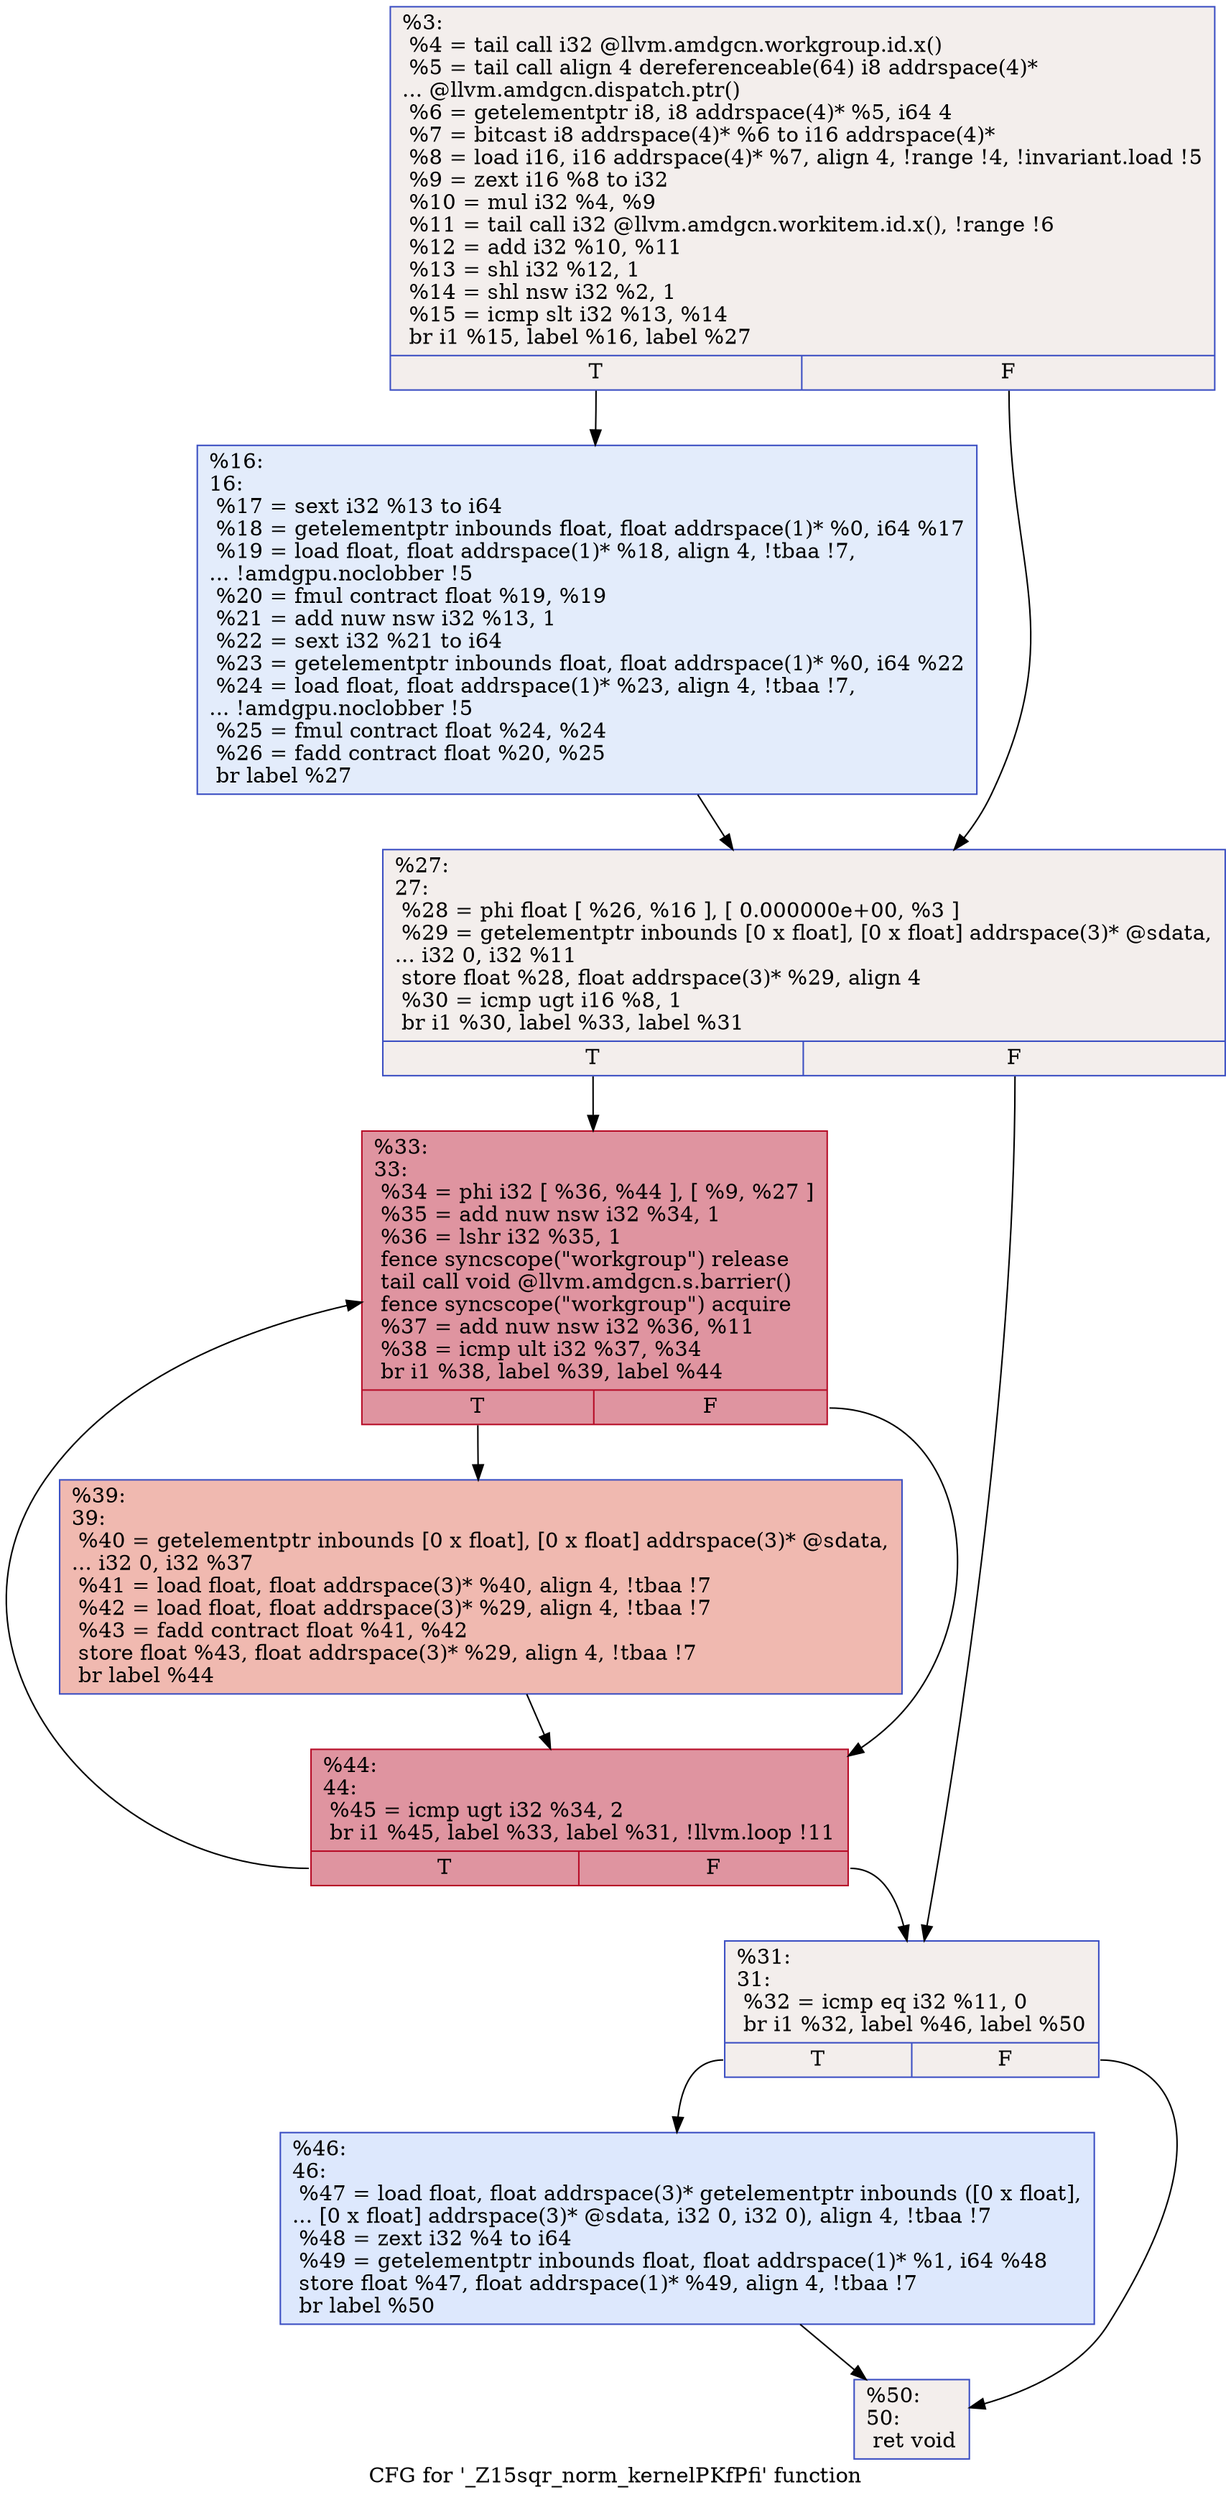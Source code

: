 digraph "CFG for '_Z15sqr_norm_kernelPKfPfi' function" {
	label="CFG for '_Z15sqr_norm_kernelPKfPfi' function";

	Node0x5926fb0 [shape=record,color="#3d50c3ff", style=filled, fillcolor="#e3d9d370",label="{%3:\l  %4 = tail call i32 @llvm.amdgcn.workgroup.id.x()\l  %5 = tail call align 4 dereferenceable(64) i8 addrspace(4)*\l... @llvm.amdgcn.dispatch.ptr()\l  %6 = getelementptr i8, i8 addrspace(4)* %5, i64 4\l  %7 = bitcast i8 addrspace(4)* %6 to i16 addrspace(4)*\l  %8 = load i16, i16 addrspace(4)* %7, align 4, !range !4, !invariant.load !5\l  %9 = zext i16 %8 to i32\l  %10 = mul i32 %4, %9\l  %11 = tail call i32 @llvm.amdgcn.workitem.id.x(), !range !6\l  %12 = add i32 %10, %11\l  %13 = shl i32 %12, 1\l  %14 = shl nsw i32 %2, 1\l  %15 = icmp slt i32 %13, %14\l  br i1 %15, label %16, label %27\l|{<s0>T|<s1>F}}"];
	Node0x5926fb0:s0 -> Node0x5928fd0;
	Node0x5926fb0:s1 -> Node0x5929060;
	Node0x5928fd0 [shape=record,color="#3d50c3ff", style=filled, fillcolor="#bfd3f670",label="{%16:\l16:                                               \l  %17 = sext i32 %13 to i64\l  %18 = getelementptr inbounds float, float addrspace(1)* %0, i64 %17\l  %19 = load float, float addrspace(1)* %18, align 4, !tbaa !7,\l... !amdgpu.noclobber !5\l  %20 = fmul contract float %19, %19\l  %21 = add nuw nsw i32 %13, 1\l  %22 = sext i32 %21 to i64\l  %23 = getelementptr inbounds float, float addrspace(1)* %0, i64 %22\l  %24 = load float, float addrspace(1)* %23, align 4, !tbaa !7,\l... !amdgpu.noclobber !5\l  %25 = fmul contract float %24, %24\l  %26 = fadd contract float %20, %25\l  br label %27\l}"];
	Node0x5928fd0 -> Node0x5929060;
	Node0x5929060 [shape=record,color="#3d50c3ff", style=filled, fillcolor="#e3d9d370",label="{%27:\l27:                                               \l  %28 = phi float [ %26, %16 ], [ 0.000000e+00, %3 ]\l  %29 = getelementptr inbounds [0 x float], [0 x float] addrspace(3)* @sdata,\l... i32 0, i32 %11\l  store float %28, float addrspace(3)* %29, align 4\l  %30 = icmp ugt i16 %8, 1\l  br i1 %30, label %33, label %31\l|{<s0>T|<s1>F}}"];
	Node0x5929060:s0 -> Node0x592b2d0;
	Node0x5929060:s1 -> Node0x592b360;
	Node0x592b360 [shape=record,color="#3d50c3ff", style=filled, fillcolor="#e3d9d370",label="{%31:\l31:                                               \l  %32 = icmp eq i32 %11, 0\l  br i1 %32, label %46, label %50\l|{<s0>T|<s1>F}}"];
	Node0x592b360:s0 -> Node0x59291a0;
	Node0x592b360:s1 -> Node0x59291f0;
	Node0x592b2d0 [shape=record,color="#b70d28ff", style=filled, fillcolor="#b70d2870",label="{%33:\l33:                                               \l  %34 = phi i32 [ %36, %44 ], [ %9, %27 ]\l  %35 = add nuw nsw i32 %34, 1\l  %36 = lshr i32 %35, 1\l  fence syncscope(\"workgroup\") release\l  tail call void @llvm.amdgcn.s.barrier()\l  fence syncscope(\"workgroup\") acquire\l  %37 = add nuw nsw i32 %36, %11\l  %38 = icmp ult i32 %37, %34\l  br i1 %38, label %39, label %44\l|{<s0>T|<s1>F}}"];
	Node0x592b2d0:s0 -> Node0x592be50;
	Node0x592b2d0:s1 -> Node0x592b7f0;
	Node0x592be50 [shape=record,color="#3d50c3ff", style=filled, fillcolor="#de614d70",label="{%39:\l39:                                               \l  %40 = getelementptr inbounds [0 x float], [0 x float] addrspace(3)* @sdata,\l... i32 0, i32 %37\l  %41 = load float, float addrspace(3)* %40, align 4, !tbaa !7\l  %42 = load float, float addrspace(3)* %29, align 4, !tbaa !7\l  %43 = fadd contract float %41, %42\l  store float %43, float addrspace(3)* %29, align 4, !tbaa !7\l  br label %44\l}"];
	Node0x592be50 -> Node0x592b7f0;
	Node0x592b7f0 [shape=record,color="#b70d28ff", style=filled, fillcolor="#b70d2870",label="{%44:\l44:                                               \l  %45 = icmp ugt i32 %34, 2\l  br i1 %45, label %33, label %31, !llvm.loop !11\l|{<s0>T|<s1>F}}"];
	Node0x592b7f0:s0 -> Node0x592b2d0;
	Node0x592b7f0:s1 -> Node0x592b360;
	Node0x59291a0 [shape=record,color="#3d50c3ff", style=filled, fillcolor="#b2ccfb70",label="{%46:\l46:                                               \l  %47 = load float, float addrspace(3)* getelementptr inbounds ([0 x float],\l... [0 x float] addrspace(3)* @sdata, i32 0, i32 0), align 4, !tbaa !7\l  %48 = zext i32 %4 to i64\l  %49 = getelementptr inbounds float, float addrspace(1)* %1, i64 %48\l  store float %47, float addrspace(1)* %49, align 4, !tbaa !7\l  br label %50\l}"];
	Node0x59291a0 -> Node0x59291f0;
	Node0x59291f0 [shape=record,color="#3d50c3ff", style=filled, fillcolor="#e3d9d370",label="{%50:\l50:                                               \l  ret void\l}"];
}

